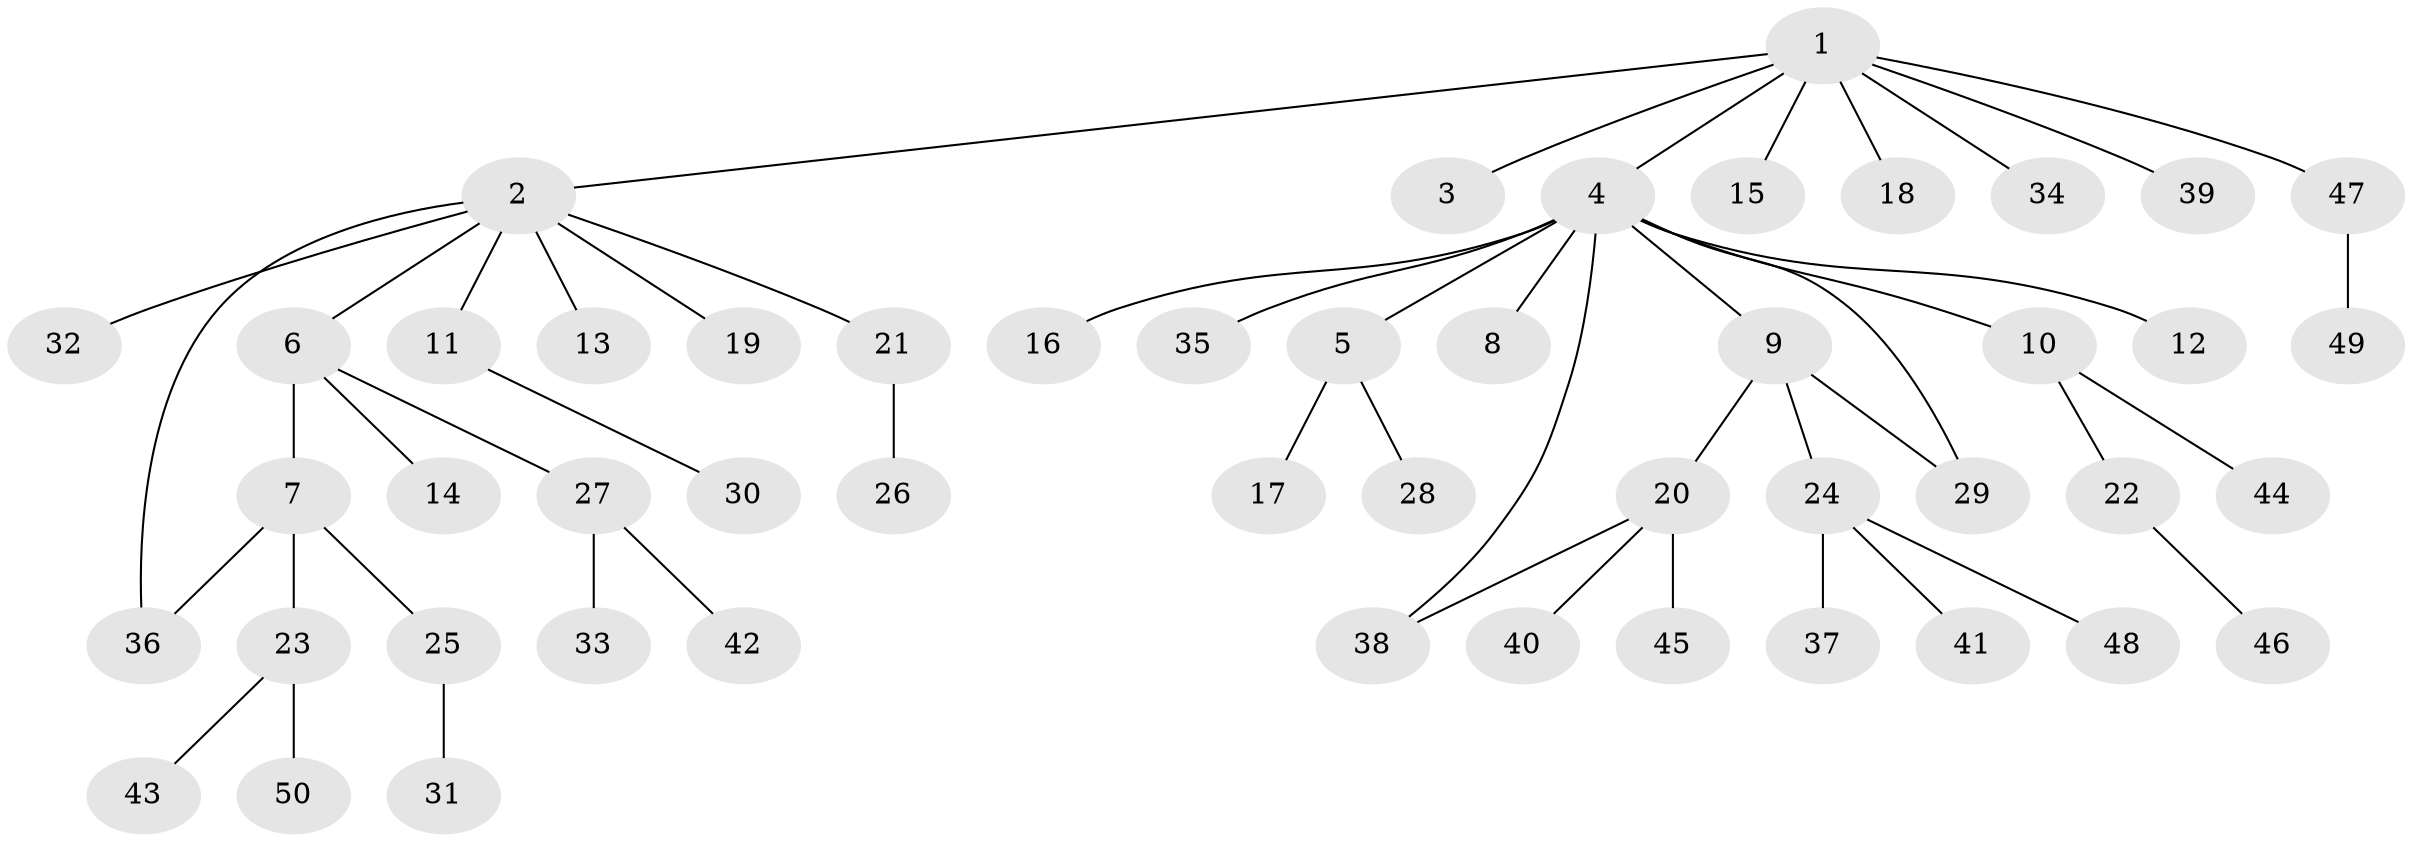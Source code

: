 // Generated by graph-tools (version 1.1) at 2025/49/03/09/25 03:49:59]
// undirected, 50 vertices, 52 edges
graph export_dot {
graph [start="1"]
  node [color=gray90,style=filled];
  1;
  2;
  3;
  4;
  5;
  6;
  7;
  8;
  9;
  10;
  11;
  12;
  13;
  14;
  15;
  16;
  17;
  18;
  19;
  20;
  21;
  22;
  23;
  24;
  25;
  26;
  27;
  28;
  29;
  30;
  31;
  32;
  33;
  34;
  35;
  36;
  37;
  38;
  39;
  40;
  41;
  42;
  43;
  44;
  45;
  46;
  47;
  48;
  49;
  50;
  1 -- 2;
  1 -- 3;
  1 -- 4;
  1 -- 15;
  1 -- 18;
  1 -- 34;
  1 -- 39;
  1 -- 47;
  2 -- 6;
  2 -- 11;
  2 -- 13;
  2 -- 19;
  2 -- 21;
  2 -- 32;
  2 -- 36;
  4 -- 5;
  4 -- 8;
  4 -- 9;
  4 -- 10;
  4 -- 12;
  4 -- 16;
  4 -- 29;
  4 -- 35;
  4 -- 38;
  5 -- 17;
  5 -- 28;
  6 -- 7;
  6 -- 14;
  6 -- 27;
  7 -- 23;
  7 -- 25;
  7 -- 36;
  9 -- 20;
  9 -- 24;
  9 -- 29;
  10 -- 22;
  10 -- 44;
  11 -- 30;
  20 -- 38;
  20 -- 40;
  20 -- 45;
  21 -- 26;
  22 -- 46;
  23 -- 43;
  23 -- 50;
  24 -- 37;
  24 -- 41;
  24 -- 48;
  25 -- 31;
  27 -- 33;
  27 -- 42;
  47 -- 49;
}
